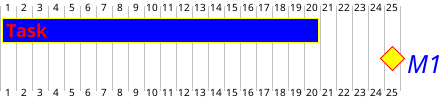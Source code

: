 {
  "sha1": "lgr38b2i8791n81785imqvgyesqusz2",
  "insertion": {
    "when": "2024-06-03T18:59:34.112Z",
    "user": "plantuml@gmail.com"
  }
}
@startgantt
<style>
ganttDiagram {
	task {
		FontName Helvetica
		FontColor red
		FontSize 18
		FontStyle bold
		BackGroundColor blue
		LineColor yellow
	}
	milestone {
		FontColor blue
		FontSize 25
		FontStyle italic
		BackGroundColor yellow
		LineColor red
	}
}
</style>
[Task] lasts 20 days
[M1] happens on 5 days after [Task]'s end
@endgantt

